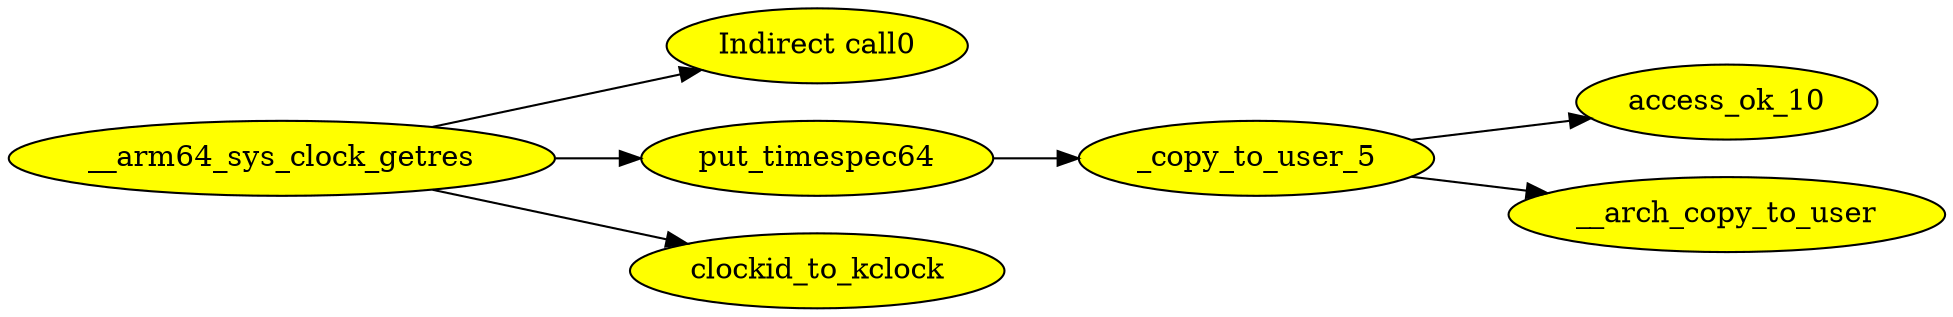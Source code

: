 digraph G {
rankdir=LR; node [style=filled fillcolor=yellow]
"__arm64_sys_clock_getres"->"Indirect call0" [ edgeid = "1"]; 
"__arm64_sys_clock_getres"->"put_timespec64" [ edgeid = "2"]; 
"put_timespec64"->"_copy_to_user_5" [ edgeid = "3"]; 
"_copy_to_user_5"->"access_ok_10" [ edgeid = "4"]; 
"_copy_to_user_5"->"__arch_copy_to_user" [ edgeid = "5"]; 
"__arm64_sys_clock_getres"->"clockid_to_kclock" [ edgeid = "6"]; 
}
